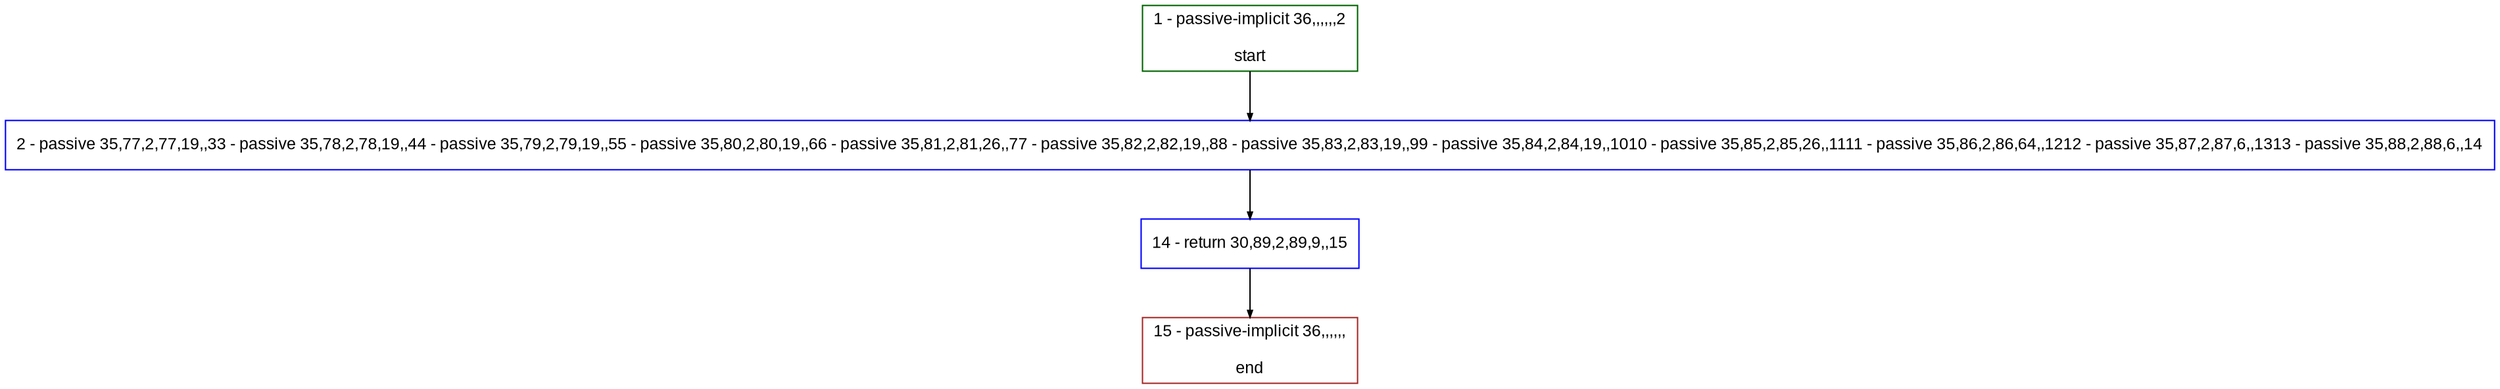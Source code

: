 digraph "" {
  graph [pack="true", label="", fontsize="12", packmode="clust", fontname="Arial", fillcolor="#FFFFCC", bgcolor="white", style="rounded,filled", compound="true"];
  node [node_initialized="no", label="", color="grey", fontsize="12", fillcolor="white", fontname="Arial", style="filled", shape="rectangle", compound="true", fixedsize="false"];
  edge [fontcolor="black", arrowhead="normal", arrowtail="none", arrowsize="0.5", ltail="", label="", color="black", fontsize="12", lhead="", fontname="Arial", dir="forward", compound="true"];
  __N1 [label="2 - passive 35,77,2,77,19,,33 - passive 35,78,2,78,19,,44 - passive 35,79,2,79,19,,55 - passive 35,80,2,80,19,,66 - passive 35,81,2,81,26,,77 - passive 35,82,2,82,19,,88 - passive 35,83,2,83,19,,99 - passive 35,84,2,84,19,,1010 - passive 35,85,2,85,26,,1111 - passive 35,86,2,86,64,,1212 - passive 35,87,2,87,6,,1313 - passive 35,88,2,88,6,,14", color="#0000ff", fillcolor="#ffffff", style="filled", shape="box"];
  __N2 [label="1 - passive-implicit 36,,,,,,2\n\nstart", color="#006400", fillcolor="#ffffff", style="filled", shape="box"];
  __N3 [label="14 - return 30,89,2,89,9,,15", color="#0000ff", fillcolor="#ffffff", style="filled", shape="box"];
  __N4 [label="15 - passive-implicit 36,,,,,,\n\nend", color="#a52a2a", fillcolor="#ffffff", style="filled", shape="box"];
  __N2 -> __N1 [arrowhead="normal", arrowtail="none", color="#000000", label="", dir="forward"];
  __N1 -> __N3 [arrowhead="normal", arrowtail="none", color="#000000", label="", dir="forward"];
  __N3 -> __N4 [arrowhead="normal", arrowtail="none", color="#000000", label="", dir="forward"];
}
